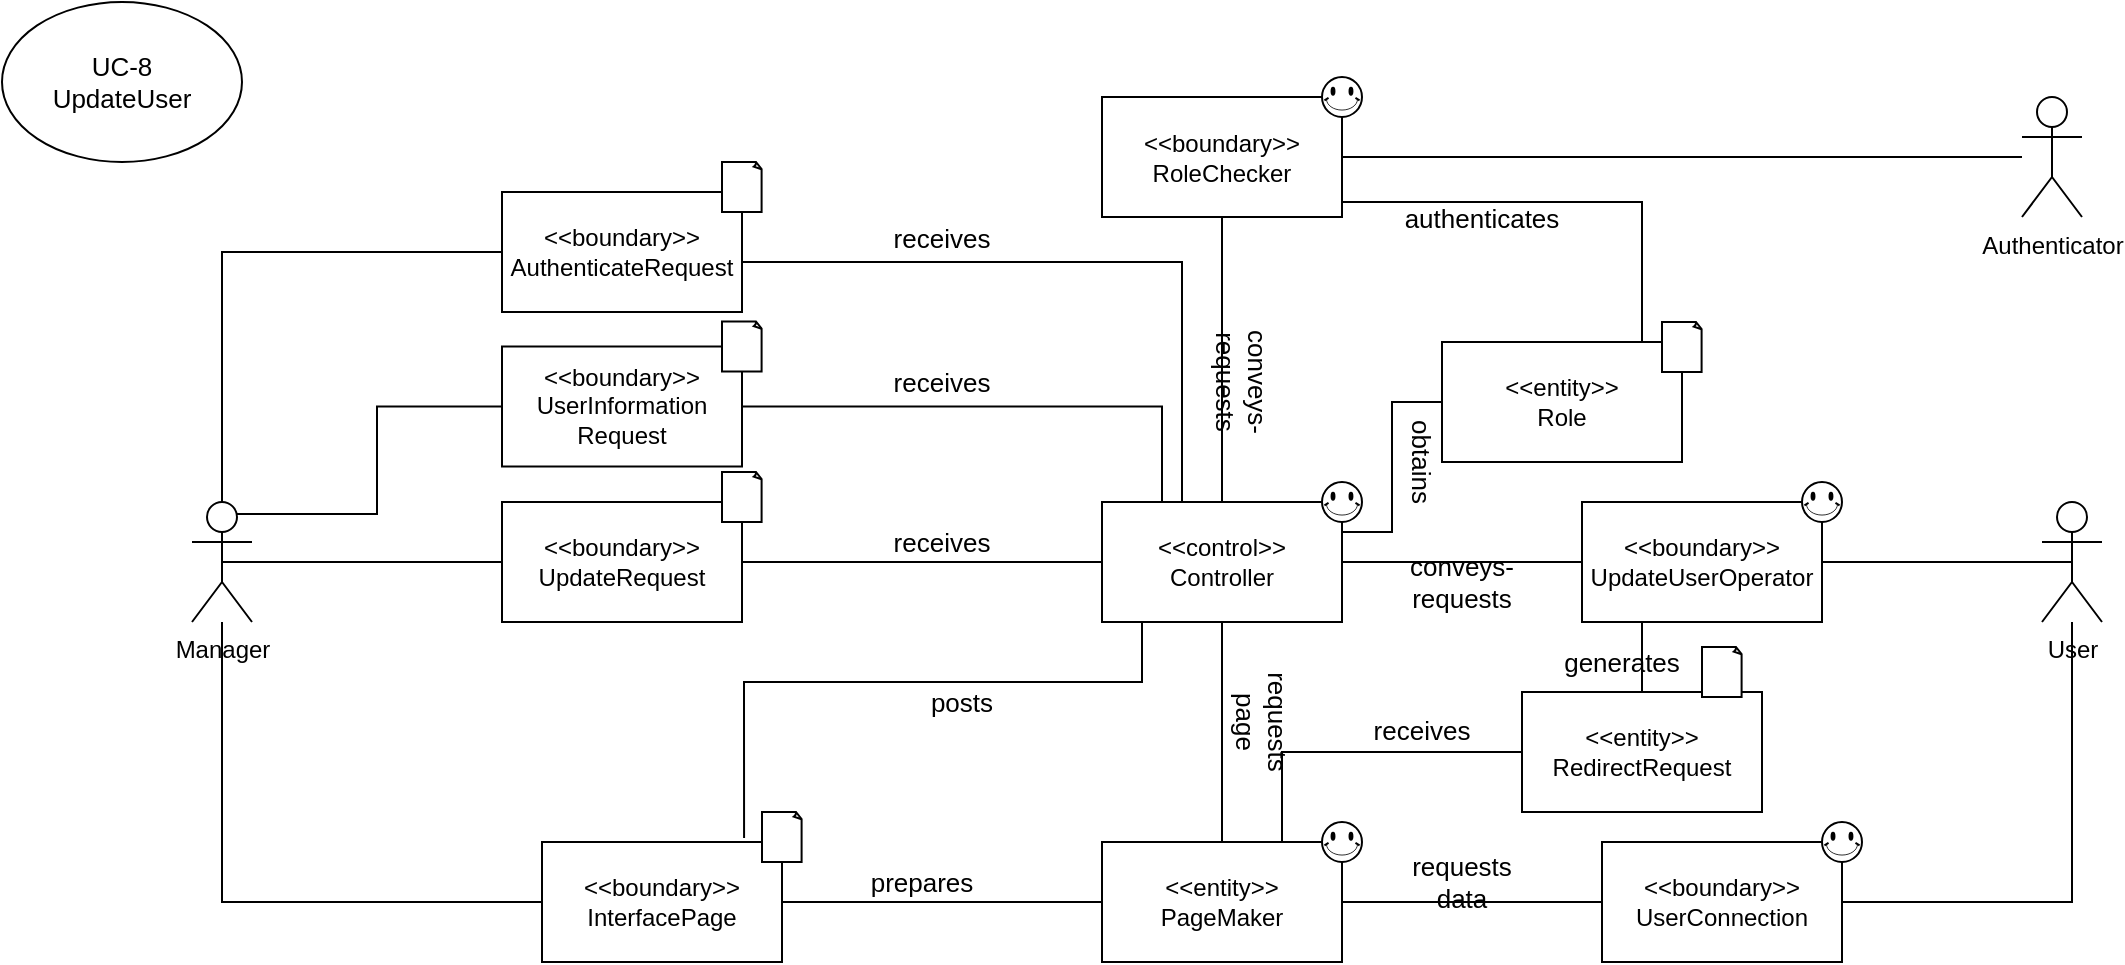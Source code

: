 <mxfile version="14.5.10" type="device"><diagram id="kgpKYQtTHZ0yAKxKKP6v" name="Page-1"><mxGraphModel dx="2272" dy="794" grid="1" gridSize="10" guides="1" tooltips="1" connect="1" arrows="1" fold="1" page="1" pageScale="1" pageWidth="850" pageHeight="1100" math="0" shadow="0"><root><mxCell id="0"/><mxCell id="1" parent="0"/><mxCell id="GVfgAiBOaEd9qpSt7E3c-16" style="edgeStyle=orthogonalEdgeStyle;rounded=0;orthogonalLoop=1;jettySize=auto;html=1;entryX=0.5;entryY=0.5;entryDx=0;entryDy=0;entryPerimeter=0;endArrow=none;endFill=0;" parent="1" source="GVfgAiBOaEd9qpSt7E3c-1" target="GVfgAiBOaEd9qpSt7E3c-12" edge="1"><mxGeometry relative="1" as="geometry"/></mxCell><mxCell id="-DmD9gANQzE5ERQFB1o6-6" style="edgeStyle=orthogonalEdgeStyle;rounded=0;orthogonalLoop=1;jettySize=auto;html=1;exitX=0.25;exitY=1;exitDx=0;exitDy=0;entryX=0.5;entryY=0;entryDx=0;entryDy=0;endArrow=none;endFill=0;" parent="1" source="GVfgAiBOaEd9qpSt7E3c-1" target="-DmD9gANQzE5ERQFB1o6-2" edge="1"><mxGeometry relative="1" as="geometry"/></mxCell><mxCell id="GVfgAiBOaEd9qpSt7E3c-1" value="&amp;lt;&amp;lt;boundary&amp;gt;&amp;gt;&lt;br&gt;UpdateUserOperator" style="rounded=0;whiteSpace=wrap;html=1;" parent="1" vertex="1"><mxGeometry x="240" y="330" width="120" height="60" as="geometry"/></mxCell><mxCell id="GVfgAiBOaEd9qpSt7E3c-20" style="edgeStyle=orthogonalEdgeStyle;rounded=0;orthogonalLoop=1;jettySize=auto;html=1;endArrow=none;endFill=0;exitX=0.5;exitY=0.5;exitDx=0;exitDy=0;exitPerimeter=0;" parent="1" source="GVfgAiBOaEd9qpSt7E3c-2" target="GVfgAiBOaEd9qpSt7E3c-6" edge="1"><mxGeometry relative="1" as="geometry"/></mxCell><mxCell id="oRVzaBjkvqhG3Q2vVWlx-6" style="edgeStyle=orthogonalEdgeStyle;rounded=0;orthogonalLoop=1;jettySize=auto;html=1;exitX=0.75;exitY=0.1;exitDx=0;exitDy=0;exitPerimeter=0;entryX=0;entryY=0.5;entryDx=0;entryDy=0;endArrow=none;endFill=0;" edge="1" parent="1" source="GVfgAiBOaEd9qpSt7E3c-2" target="oRVzaBjkvqhG3Q2vVWlx-1"><mxGeometry relative="1" as="geometry"/></mxCell><mxCell id="GVfgAiBOaEd9qpSt7E3c-2" value="Manager" style="shape=umlActor;verticalLabelPosition=bottom;verticalAlign=top;html=1;outlineConnect=0;" parent="1" vertex="1"><mxGeometry x="-455" y="330" width="30" height="60" as="geometry"/></mxCell><mxCell id="GVfgAiBOaEd9qpSt7E3c-26" style="edgeStyle=orthogonalEdgeStyle;rounded=0;orthogonalLoop=1;jettySize=auto;html=1;endArrow=none;endFill=0;" parent="1" source="GVfgAiBOaEd9qpSt7E3c-3" target="GVfgAiBOaEd9qpSt7E3c-12" edge="1"><mxGeometry relative="1" as="geometry"/></mxCell><mxCell id="GVfgAiBOaEd9qpSt7E3c-3" value="&amp;lt;&amp;lt;boundary&amp;gt;&amp;gt;&lt;br&gt;UserConnection" style="rounded=0;whiteSpace=wrap;html=1;" parent="1" vertex="1"><mxGeometry x="250" y="500" width="120" height="60" as="geometry"/></mxCell><mxCell id="GVfgAiBOaEd9qpSt7E3c-29" style="edgeStyle=orthogonalEdgeStyle;rounded=0;orthogonalLoop=1;jettySize=auto;html=1;entryX=0.5;entryY=0;entryDx=0;entryDy=0;endArrow=none;endFill=0;" parent="1" source="GVfgAiBOaEd9qpSt7E3c-4" target="GVfgAiBOaEd9qpSt7E3c-8" edge="1"><mxGeometry relative="1" as="geometry"/></mxCell><mxCell id="GVfgAiBOaEd9qpSt7E3c-4" value="&amp;lt;&amp;lt;boundary&amp;gt;&amp;gt;&lt;br&gt;RoleChecker" style="rounded=0;whiteSpace=wrap;html=1;" parent="1" vertex="1"><mxGeometry y="127.5" width="120" height="60" as="geometry"/></mxCell><mxCell id="GVfgAiBOaEd9qpSt7E3c-15" style="edgeStyle=orthogonalEdgeStyle;rounded=0;orthogonalLoop=1;jettySize=auto;html=1;entryX=0.5;entryY=0;entryDx=0;entryDy=0;entryPerimeter=0;endArrow=none;endFill=0;" parent="1" source="GVfgAiBOaEd9qpSt7E3c-5" target="GVfgAiBOaEd9qpSt7E3c-2" edge="1"><mxGeometry relative="1" as="geometry"/></mxCell><mxCell id="GVfgAiBOaEd9qpSt7E3c-28" style="edgeStyle=orthogonalEdgeStyle;rounded=0;orthogonalLoop=1;jettySize=auto;html=1;entryX=0.25;entryY=0;entryDx=0;entryDy=0;endArrow=none;endFill=0;" parent="1" source="GVfgAiBOaEd9qpSt7E3c-5" target="GVfgAiBOaEd9qpSt7E3c-8" edge="1"><mxGeometry relative="1" as="geometry"><Array as="points"><mxPoint x="40" y="210"/><mxPoint x="40" y="330"/></Array></mxGeometry></mxCell><mxCell id="GVfgAiBOaEd9qpSt7E3c-5" value="&amp;lt;&amp;lt;boundary&amp;gt;&amp;gt;&lt;br&gt;AuthenticateRequest" style="rounded=0;whiteSpace=wrap;html=1;" parent="1" vertex="1"><mxGeometry x="-300" y="175" width="120" height="60" as="geometry"/></mxCell><mxCell id="GVfgAiBOaEd9qpSt7E3c-33" style="edgeStyle=orthogonalEdgeStyle;rounded=0;orthogonalLoop=1;jettySize=auto;html=1;fontSize=13;endArrow=none;endFill=0;" parent="1" source="GVfgAiBOaEd9qpSt7E3c-6" target="GVfgAiBOaEd9qpSt7E3c-8" edge="1"><mxGeometry relative="1" as="geometry"/></mxCell><mxCell id="GVfgAiBOaEd9qpSt7E3c-6" value="&amp;lt;&amp;lt;boundary&amp;gt;&amp;gt;&lt;br&gt;UpdateRequest" style="rounded=0;whiteSpace=wrap;html=1;" parent="1" vertex="1"><mxGeometry x="-300" y="330" width="120" height="60" as="geometry"/></mxCell><mxCell id="GVfgAiBOaEd9qpSt7E3c-24" style="edgeStyle=orthogonalEdgeStyle;rounded=0;orthogonalLoop=1;jettySize=auto;html=1;endArrow=none;endFill=0;" parent="1" source="GVfgAiBOaEd9qpSt7E3c-7" target="GVfgAiBOaEd9qpSt7E3c-2" edge="1"><mxGeometry relative="1" as="geometry"/></mxCell><mxCell id="GVfgAiBOaEd9qpSt7E3c-7" value="&amp;lt;&amp;lt;boundary&amp;gt;&amp;gt;&lt;br&gt;InterfacePage" style="rounded=0;whiteSpace=wrap;html=1;" parent="1" vertex="1"><mxGeometry x="-280" y="500" width="120" height="60" as="geometry"/></mxCell><mxCell id="GVfgAiBOaEd9qpSt7E3c-18" style="edgeStyle=orthogonalEdgeStyle;rounded=0;orthogonalLoop=1;jettySize=auto;html=1;endArrow=none;endFill=0;" parent="1" source="GVfgAiBOaEd9qpSt7E3c-8" target="GVfgAiBOaEd9qpSt7E3c-1" edge="1"><mxGeometry relative="1" as="geometry"/></mxCell><mxCell id="GVfgAiBOaEd9qpSt7E3c-27" style="edgeStyle=orthogonalEdgeStyle;rounded=0;orthogonalLoop=1;jettySize=auto;html=1;entryX=0.842;entryY=-0.033;entryDx=0;entryDy=0;entryPerimeter=0;endArrow=none;endFill=0;" parent="1" source="GVfgAiBOaEd9qpSt7E3c-8" target="GVfgAiBOaEd9qpSt7E3c-7" edge="1"><mxGeometry relative="1" as="geometry"><Array as="points"><mxPoint x="20" y="420"/><mxPoint x="-179" y="420"/></Array></mxGeometry></mxCell><mxCell id="GVfgAiBOaEd9qpSt7E3c-45" style="edgeStyle=orthogonalEdgeStyle;rounded=0;orthogonalLoop=1;jettySize=auto;html=1;entryX=0.5;entryY=0;entryDx=0;entryDy=0;fontSize=13;endArrow=none;endFill=0;" parent="1" source="GVfgAiBOaEd9qpSt7E3c-8" target="GVfgAiBOaEd9qpSt7E3c-9" edge="1"><mxGeometry relative="1" as="geometry"/></mxCell><mxCell id="GVfgAiBOaEd9qpSt7E3c-8" value="&amp;lt;&amp;lt;control&amp;gt;&amp;gt;&lt;br&gt;Controller" style="rounded=0;whiteSpace=wrap;html=1;" parent="1" vertex="1"><mxGeometry y="330" width="120" height="60" as="geometry"/></mxCell><mxCell id="GVfgAiBOaEd9qpSt7E3c-23" style="edgeStyle=orthogonalEdgeStyle;rounded=0;orthogonalLoop=1;jettySize=auto;html=1;endArrow=none;endFill=0;" parent="1" source="GVfgAiBOaEd9qpSt7E3c-9" target="GVfgAiBOaEd9qpSt7E3c-7" edge="1"><mxGeometry relative="1" as="geometry"/></mxCell><mxCell id="GVfgAiBOaEd9qpSt7E3c-25" style="edgeStyle=orthogonalEdgeStyle;rounded=0;orthogonalLoop=1;jettySize=auto;html=1;endArrow=none;endFill=0;" parent="1" source="GVfgAiBOaEd9qpSt7E3c-9" target="GVfgAiBOaEd9qpSt7E3c-3" edge="1"><mxGeometry relative="1" as="geometry"/></mxCell><mxCell id="GVfgAiBOaEd9qpSt7E3c-9" value="&amp;lt;&amp;lt;entity&amp;gt;&amp;gt;&lt;br&gt;PageMaker" style="rounded=0;whiteSpace=wrap;html=1;" parent="1" vertex="1"><mxGeometry y="500" width="120" height="60" as="geometry"/></mxCell><mxCell id="GVfgAiBOaEd9qpSt7E3c-17" style="edgeStyle=orthogonalEdgeStyle;rounded=0;orthogonalLoop=1;jettySize=auto;html=1;entryX=1;entryY=0.25;entryDx=0;entryDy=0;endArrow=none;endFill=0;" parent="1" source="GVfgAiBOaEd9qpSt7E3c-10" target="GVfgAiBOaEd9qpSt7E3c-8" edge="1"><mxGeometry relative="1" as="geometry"/></mxCell><mxCell id="GVfgAiBOaEd9qpSt7E3c-19" style="edgeStyle=orthogonalEdgeStyle;rounded=0;orthogonalLoop=1;jettySize=auto;html=1;entryX=1;entryY=0.75;entryDx=0;entryDy=0;endArrow=none;endFill=0;" parent="1" source="GVfgAiBOaEd9qpSt7E3c-10" target="GVfgAiBOaEd9qpSt7E3c-4" edge="1"><mxGeometry relative="1" as="geometry"><Array as="points"><mxPoint x="270" y="180"/><mxPoint x="120" y="180"/></Array></mxGeometry></mxCell><mxCell id="GVfgAiBOaEd9qpSt7E3c-10" value="&amp;lt;&amp;lt;entity&amp;gt;&amp;gt;&lt;br&gt;Role" style="rounded=0;whiteSpace=wrap;html=1;" parent="1" vertex="1"><mxGeometry x="170" y="250" width="120" height="60" as="geometry"/></mxCell><mxCell id="GVfgAiBOaEd9qpSt7E3c-13" style="edgeStyle=orthogonalEdgeStyle;rounded=0;orthogonalLoop=1;jettySize=auto;html=1;entryX=1;entryY=0.5;entryDx=0;entryDy=0;endArrow=none;endFill=0;" parent="1" source="GVfgAiBOaEd9qpSt7E3c-11" target="GVfgAiBOaEd9qpSt7E3c-4" edge="1"><mxGeometry relative="1" as="geometry"/></mxCell><mxCell id="GVfgAiBOaEd9qpSt7E3c-11" value="Authenticator" style="shape=umlActor;verticalLabelPosition=bottom;verticalAlign=top;html=1;outlineConnect=0;" parent="1" vertex="1"><mxGeometry x="460" y="127.5" width="30" height="60" as="geometry"/></mxCell><mxCell id="GVfgAiBOaEd9qpSt7E3c-12" value="User" style="shape=umlActor;verticalLabelPosition=bottom;verticalAlign=top;html=1;outlineConnect=0;" parent="1" vertex="1"><mxGeometry x="470" y="330" width="30" height="60" as="geometry"/></mxCell><mxCell id="GVfgAiBOaEd9qpSt7E3c-30" value="receives" style="text;html=1;strokeColor=none;fillColor=none;align=center;verticalAlign=middle;whiteSpace=wrap;rounded=0;fontSize=13;" parent="1" vertex="1"><mxGeometry x="-100" y="187.5" width="40" height="20" as="geometry"/></mxCell><mxCell id="GVfgAiBOaEd9qpSt7E3c-34" value="receives" style="text;html=1;strokeColor=none;fillColor=none;align=center;verticalAlign=middle;whiteSpace=wrap;rounded=0;fontSize=13;" parent="1" vertex="1"><mxGeometry x="-100" y="340" width="40" height="20" as="geometry"/></mxCell><mxCell id="GVfgAiBOaEd9qpSt7E3c-35" value="posts" style="text;html=1;strokeColor=none;fillColor=none;align=center;verticalAlign=middle;whiteSpace=wrap;rounded=0;fontSize=13;" parent="1" vertex="1"><mxGeometry x="-90" y="420" width="40" height="20" as="geometry"/></mxCell><mxCell id="GVfgAiBOaEd9qpSt7E3c-38" value="prepares" style="text;html=1;strokeColor=none;fillColor=none;align=center;verticalAlign=middle;whiteSpace=wrap;rounded=0;fontSize=13;" parent="1" vertex="1"><mxGeometry x="-110" y="510" width="40" height="20" as="geometry"/></mxCell><mxCell id="GVfgAiBOaEd9qpSt7E3c-39" value="requests data" style="text;html=1;strokeColor=none;fillColor=none;align=center;verticalAlign=middle;whiteSpace=wrap;rounded=0;fontSize=13;" parent="1" vertex="1"><mxGeometry x="160" y="510" width="40" height="20" as="geometry"/></mxCell><mxCell id="GVfgAiBOaEd9qpSt7E3c-40" value="conveys-requests" style="text;html=1;strokeColor=none;fillColor=none;align=center;verticalAlign=middle;whiteSpace=wrap;rounded=0;fontSize=13;rotation=90;" parent="1" vertex="1"><mxGeometry x="50" y="260" width="40" height="20" as="geometry"/></mxCell><mxCell id="GVfgAiBOaEd9qpSt7E3c-41" value="conveys-requests" style="text;html=1;strokeColor=none;fillColor=none;align=center;verticalAlign=middle;whiteSpace=wrap;rounded=0;fontSize=13;" parent="1" vertex="1"><mxGeometry x="160" y="360" width="40" height="20" as="geometry"/></mxCell><mxCell id="GVfgAiBOaEd9qpSt7E3c-42" value="obtains" style="text;html=1;strokeColor=none;fillColor=none;align=center;verticalAlign=middle;whiteSpace=wrap;rounded=0;fontSize=13;rotation=90;" parent="1" vertex="1"><mxGeometry x="140" y="300" width="40" height="20" as="geometry"/></mxCell><mxCell id="GVfgAiBOaEd9qpSt7E3c-44" value="authenticates" style="text;html=1;strokeColor=none;fillColor=none;align=center;verticalAlign=middle;whiteSpace=wrap;rounded=0;fontSize=13;" parent="1" vertex="1"><mxGeometry x="170" y="177.5" width="40" height="20" as="geometry"/></mxCell><mxCell id="GVfgAiBOaEd9qpSt7E3c-46" value="requests page" style="text;html=1;strokeColor=none;fillColor=none;align=center;verticalAlign=middle;whiteSpace=wrap;rounded=0;fontSize=13;rotation=90;" parent="1" vertex="1"><mxGeometry x="60" y="430" width="40" height="20" as="geometry"/></mxCell><mxCell id="GVfgAiBOaEd9qpSt7E3c-47" value="" style="verticalLabelPosition=bottom;verticalAlign=top;html=1;shape=mxgraph.basic.smiley;fontSize=13;" parent="1" vertex="1"><mxGeometry x="110" y="490" width="20" height="20" as="geometry"/></mxCell><mxCell id="GVfgAiBOaEd9qpSt7E3c-48" value="" style="verticalLabelPosition=bottom;verticalAlign=top;html=1;shape=mxgraph.basic.smiley;fontSize=13;" parent="1" vertex="1"><mxGeometry x="110" y="320" width="20" height="20" as="geometry"/></mxCell><mxCell id="GVfgAiBOaEd9qpSt7E3c-50" value="" style="verticalLabelPosition=bottom;verticalAlign=top;html=1;shape=mxgraph.basic.smiley;fontSize=13;" parent="1" vertex="1"><mxGeometry x="110" y="117.5" width="20" height="20" as="geometry"/></mxCell><mxCell id="GVfgAiBOaEd9qpSt7E3c-51" value="" style="verticalLabelPosition=bottom;verticalAlign=top;html=1;shape=mxgraph.basic.smiley;fontSize=13;" parent="1" vertex="1"><mxGeometry x="350" y="320" width="20" height="20" as="geometry"/></mxCell><mxCell id="GVfgAiBOaEd9qpSt7E3c-52" value="" style="verticalLabelPosition=bottom;verticalAlign=top;html=1;shape=mxgraph.basic.smiley;fontSize=13;" parent="1" vertex="1"><mxGeometry x="360" y="490" width="20" height="20" as="geometry"/></mxCell><mxCell id="GVfgAiBOaEd9qpSt7E3c-53" value="" style="whiteSpace=wrap;html=1;shape=mxgraph.basic.document;fontSize=13;" parent="1" vertex="1"><mxGeometry x="280" y="240" width="20" height="25" as="geometry"/></mxCell><mxCell id="GVfgAiBOaEd9qpSt7E3c-56" value="" style="whiteSpace=wrap;html=1;shape=mxgraph.basic.document;fontSize=13;" parent="1" vertex="1"><mxGeometry x="-190" y="160" width="20" height="25" as="geometry"/></mxCell><mxCell id="GVfgAiBOaEd9qpSt7E3c-57" value="" style="whiteSpace=wrap;html=1;shape=mxgraph.basic.document;fontSize=13;" parent="1" vertex="1"><mxGeometry x="-190" y="315" width="20" height="25" as="geometry"/></mxCell><mxCell id="GVfgAiBOaEd9qpSt7E3c-58" value="" style="whiteSpace=wrap;html=1;shape=mxgraph.basic.document;fontSize=13;" parent="1" vertex="1"><mxGeometry x="-170" y="485" width="20" height="25" as="geometry"/></mxCell><mxCell id="GVfgAiBOaEd9qpSt7E3c-60" value="UC-8&lt;br&gt;UpdateUser" style="ellipse;whiteSpace=wrap;html=1;fontSize=13;" parent="1" vertex="1"><mxGeometry x="-550" y="80" width="120" height="80" as="geometry"/></mxCell><mxCell id="-DmD9gANQzE5ERQFB1o6-5" style="edgeStyle=orthogonalEdgeStyle;rounded=0;orthogonalLoop=1;jettySize=auto;html=1;exitX=0;exitY=0.5;exitDx=0;exitDy=0;entryX=0.75;entryY=0;entryDx=0;entryDy=0;endArrow=none;endFill=0;" parent="1" source="-DmD9gANQzE5ERQFB1o6-2" target="GVfgAiBOaEd9qpSt7E3c-9" edge="1"><mxGeometry relative="1" as="geometry"/></mxCell><mxCell id="-DmD9gANQzE5ERQFB1o6-2" value="&amp;lt;&amp;lt;entity&amp;gt;&amp;gt;&lt;br&gt;RedirectRequest" style="rounded=0;whiteSpace=wrap;html=1;" parent="1" vertex="1"><mxGeometry x="210" y="425" width="120" height="60" as="geometry"/></mxCell><mxCell id="-DmD9gANQzE5ERQFB1o6-3" value="" style="whiteSpace=wrap;html=1;shape=mxgraph.basic.document;fontSize=13;" parent="1" vertex="1"><mxGeometry x="300" y="402.5" width="20" height="25" as="geometry"/></mxCell><mxCell id="-DmD9gANQzE5ERQFB1o6-7" value="generates" style="text;html=1;strokeColor=none;fillColor=none;align=center;verticalAlign=middle;whiteSpace=wrap;rounded=0;fontSize=13;" parent="1" vertex="1"><mxGeometry x="240" y="400" width="40" height="20" as="geometry"/></mxCell><mxCell id="-DmD9gANQzE5ERQFB1o6-9" value="receives" style="text;html=1;strokeColor=none;fillColor=none;align=center;verticalAlign=middle;whiteSpace=wrap;rounded=0;fontSize=13;" parent="1" vertex="1"><mxGeometry x="140" y="434" width="40" height="20" as="geometry"/></mxCell><mxCell id="oRVzaBjkvqhG3Q2vVWlx-5" style="edgeStyle=orthogonalEdgeStyle;rounded=0;orthogonalLoop=1;jettySize=auto;html=1;exitX=1;exitY=0.5;exitDx=0;exitDy=0;entryX=0.25;entryY=0;entryDx=0;entryDy=0;endArrow=none;endFill=0;" edge="1" parent="1" source="oRVzaBjkvqhG3Q2vVWlx-1" target="GVfgAiBOaEd9qpSt7E3c-8"><mxGeometry relative="1" as="geometry"/></mxCell><mxCell id="oRVzaBjkvqhG3Q2vVWlx-1" value="&amp;lt;&amp;lt;boundary&amp;gt;&amp;gt;&lt;br&gt;UserInformation&lt;br&gt;Request" style="rounded=0;whiteSpace=wrap;html=1;" vertex="1" parent="1"><mxGeometry x="-300" y="252.25" width="120" height="60" as="geometry"/></mxCell><mxCell id="oRVzaBjkvqhG3Q2vVWlx-2" value="" style="whiteSpace=wrap;html=1;shape=mxgraph.basic.document;fontSize=13;" vertex="1" parent="1"><mxGeometry x="-190" y="239.75" width="20" height="25" as="geometry"/></mxCell><mxCell id="oRVzaBjkvqhG3Q2vVWlx-7" value="receives" style="text;html=1;strokeColor=none;fillColor=none;align=center;verticalAlign=middle;whiteSpace=wrap;rounded=0;fontSize=13;" vertex="1" parent="1"><mxGeometry x="-100" y="260" width="40" height="20" as="geometry"/></mxCell></root></mxGraphModel></diagram></mxfile>